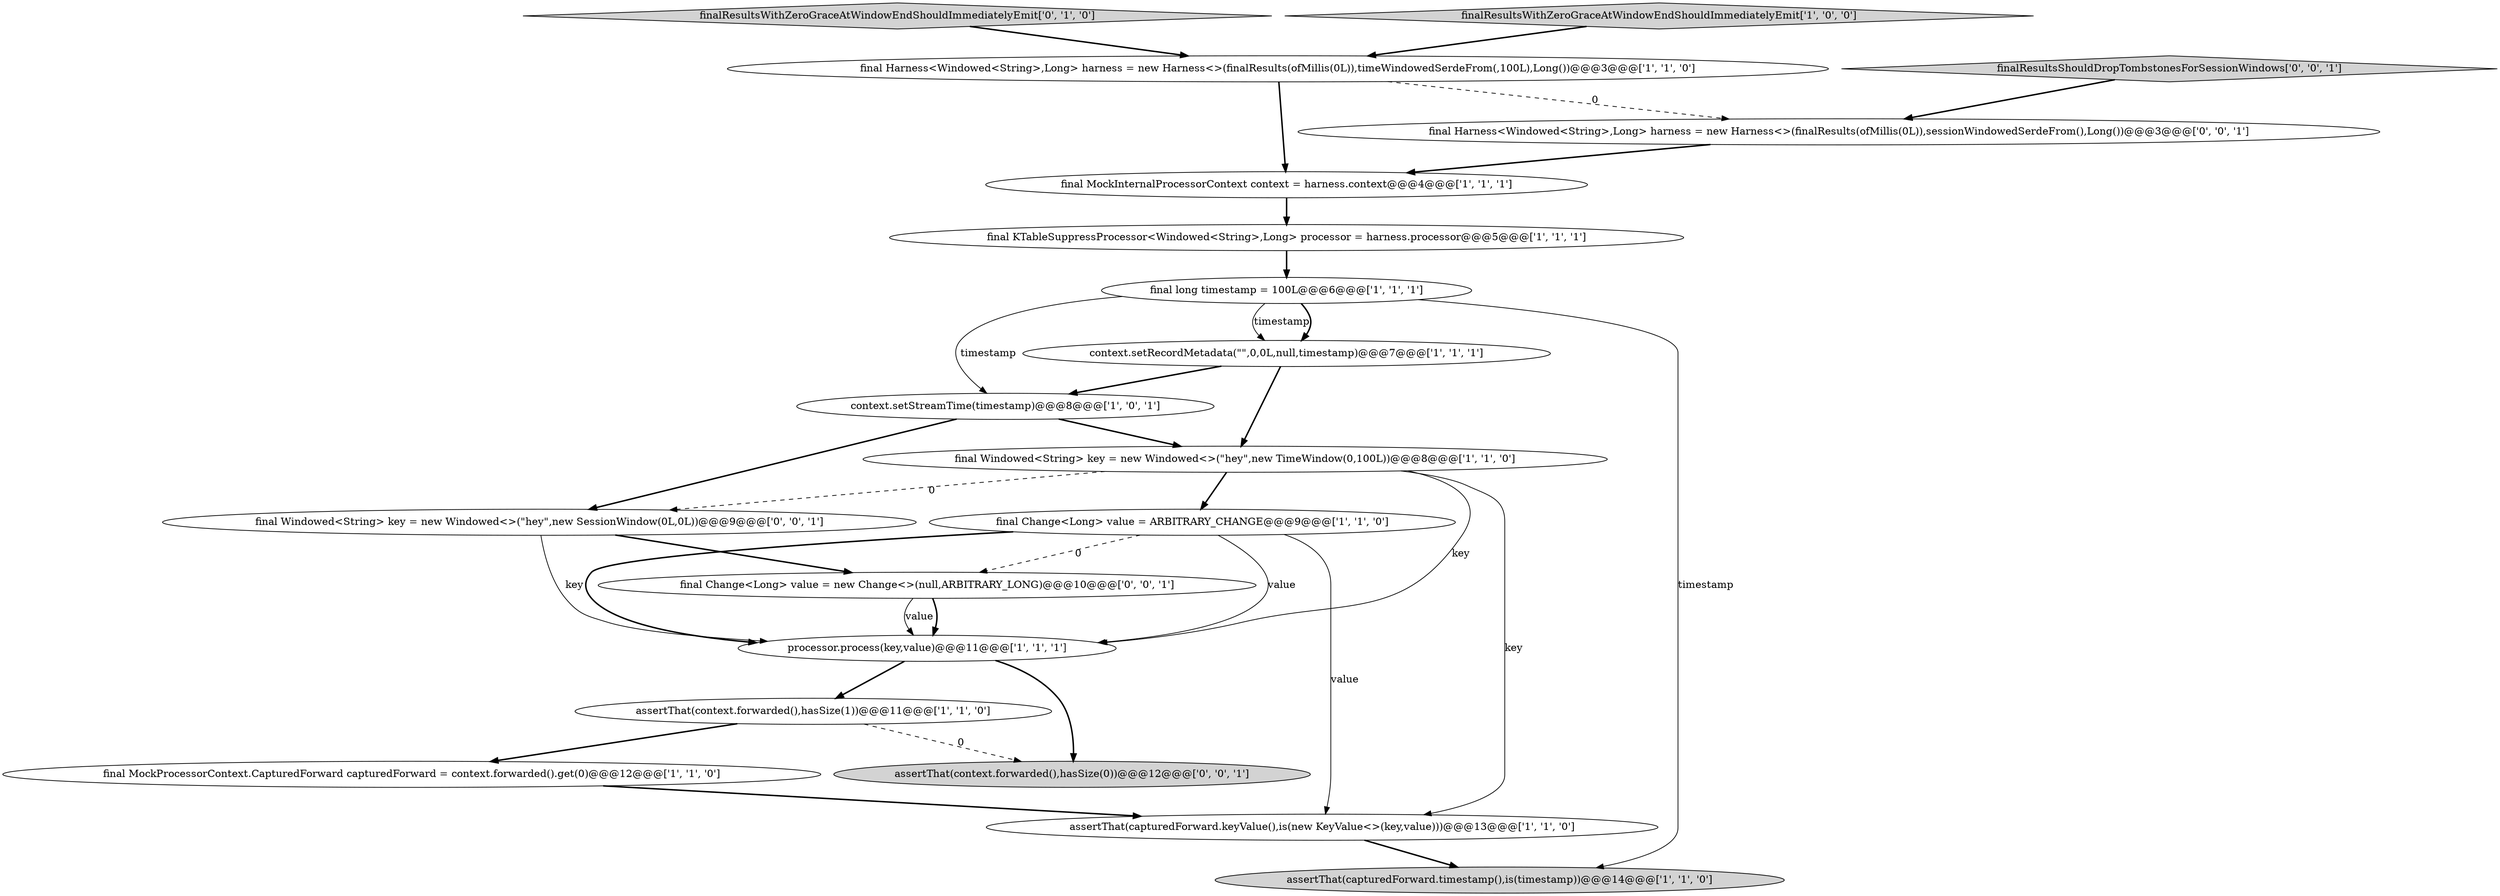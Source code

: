 digraph {
4 [style = filled, label = "context.setRecordMetadata(\"\",0,0L,null,timestamp)@@@7@@@['1', '1', '1']", fillcolor = white, shape = ellipse image = "AAA0AAABBB1BBB"];
3 [style = filled, label = "final Harness<Windowed<String>,Long> harness = new Harness<>(finalResults(ofMillis(0L)),timeWindowedSerdeFrom(,100L),Long())@@@3@@@['1', '1', '0']", fillcolor = white, shape = ellipse image = "AAA0AAABBB1BBB"];
10 [style = filled, label = "context.setStreamTime(timestamp)@@@8@@@['1', '0', '1']", fillcolor = white, shape = ellipse image = "AAA0AAABBB1BBB"];
14 [style = filled, label = "finalResultsWithZeroGraceAtWindowEndShouldImmediatelyEmit['0', '1', '0']", fillcolor = lightgray, shape = diamond image = "AAA0AAABBB2BBB"];
17 [style = filled, label = "assertThat(context.forwarded(),hasSize(0))@@@12@@@['0', '0', '1']", fillcolor = lightgray, shape = ellipse image = "AAA0AAABBB3BBB"];
18 [style = filled, label = "finalResultsShouldDropTombstonesForSessionWindows['0', '0', '1']", fillcolor = lightgray, shape = diamond image = "AAA0AAABBB3BBB"];
9 [style = filled, label = "processor.process(key,value)@@@11@@@['1', '1', '1']", fillcolor = white, shape = ellipse image = "AAA0AAABBB1BBB"];
19 [style = filled, label = "final Windowed<String> key = new Windowed<>(\"hey\",new SessionWindow(0L,0L))@@@9@@@['0', '0', '1']", fillcolor = white, shape = ellipse image = "AAA0AAABBB3BBB"];
12 [style = filled, label = "final Change<Long> value = ARBITRARY_CHANGE@@@9@@@['1', '1', '0']", fillcolor = white, shape = ellipse image = "AAA0AAABBB1BBB"];
7 [style = filled, label = "final KTableSuppressProcessor<Windowed<String>,Long> processor = harness.processor@@@5@@@['1', '1', '1']", fillcolor = white, shape = ellipse image = "AAA0AAABBB1BBB"];
13 [style = filled, label = "assertThat(context.forwarded(),hasSize(1))@@@11@@@['1', '1', '0']", fillcolor = white, shape = ellipse image = "AAA0AAABBB1BBB"];
6 [style = filled, label = "assertThat(capturedForward.timestamp(),is(timestamp))@@@14@@@['1', '1', '0']", fillcolor = lightgray, shape = ellipse image = "AAA0AAABBB1BBB"];
8 [style = filled, label = "final MockInternalProcessorContext context = harness.context@@@4@@@['1', '1', '1']", fillcolor = white, shape = ellipse image = "AAA0AAABBB1BBB"];
11 [style = filled, label = "final MockProcessorContext.CapturedForward capturedForward = context.forwarded().get(0)@@@12@@@['1', '1', '0']", fillcolor = white, shape = ellipse image = "AAA0AAABBB1BBB"];
5 [style = filled, label = "final long timestamp = 100L@@@6@@@['1', '1', '1']", fillcolor = white, shape = ellipse image = "AAA0AAABBB1BBB"];
15 [style = filled, label = "final Change<Long> value = new Change<>(null,ARBITRARY_LONG)@@@10@@@['0', '0', '1']", fillcolor = white, shape = ellipse image = "AAA0AAABBB3BBB"];
1 [style = filled, label = "final Windowed<String> key = new Windowed<>(\"hey\",new TimeWindow(0,100L))@@@8@@@['1', '1', '0']", fillcolor = white, shape = ellipse image = "AAA0AAABBB1BBB"];
16 [style = filled, label = "final Harness<Windowed<String>,Long> harness = new Harness<>(finalResults(ofMillis(0L)),sessionWindowedSerdeFrom(),Long())@@@3@@@['0', '0', '1']", fillcolor = white, shape = ellipse image = "AAA0AAABBB3BBB"];
0 [style = filled, label = "assertThat(capturedForward.keyValue(),is(new KeyValue<>(key,value)))@@@13@@@['1', '1', '0']", fillcolor = white, shape = ellipse image = "AAA0AAABBB1BBB"];
2 [style = filled, label = "finalResultsWithZeroGraceAtWindowEndShouldImmediatelyEmit['1', '0', '0']", fillcolor = lightgray, shape = diamond image = "AAA0AAABBB1BBB"];
4->10 [style = bold, label=""];
14->3 [style = bold, label=""];
1->0 [style = solid, label="key"];
16->8 [style = bold, label=""];
0->6 [style = bold, label=""];
10->19 [style = bold, label=""];
2->3 [style = bold, label=""];
3->16 [style = dashed, label="0"];
1->19 [style = dashed, label="0"];
13->17 [style = dashed, label="0"];
9->17 [style = bold, label=""];
19->9 [style = solid, label="key"];
12->9 [style = bold, label=""];
13->11 [style = bold, label=""];
8->7 [style = bold, label=""];
12->0 [style = solid, label="value"];
7->5 [style = bold, label=""];
11->0 [style = bold, label=""];
1->9 [style = solid, label="key"];
5->4 [style = solid, label="timestamp"];
15->9 [style = bold, label=""];
3->8 [style = bold, label=""];
5->4 [style = bold, label=""];
15->9 [style = solid, label="value"];
1->12 [style = bold, label=""];
12->15 [style = dashed, label="0"];
4->1 [style = bold, label=""];
19->15 [style = bold, label=""];
10->1 [style = bold, label=""];
5->6 [style = solid, label="timestamp"];
12->9 [style = solid, label="value"];
5->10 [style = solid, label="timestamp"];
9->13 [style = bold, label=""];
18->16 [style = bold, label=""];
}
